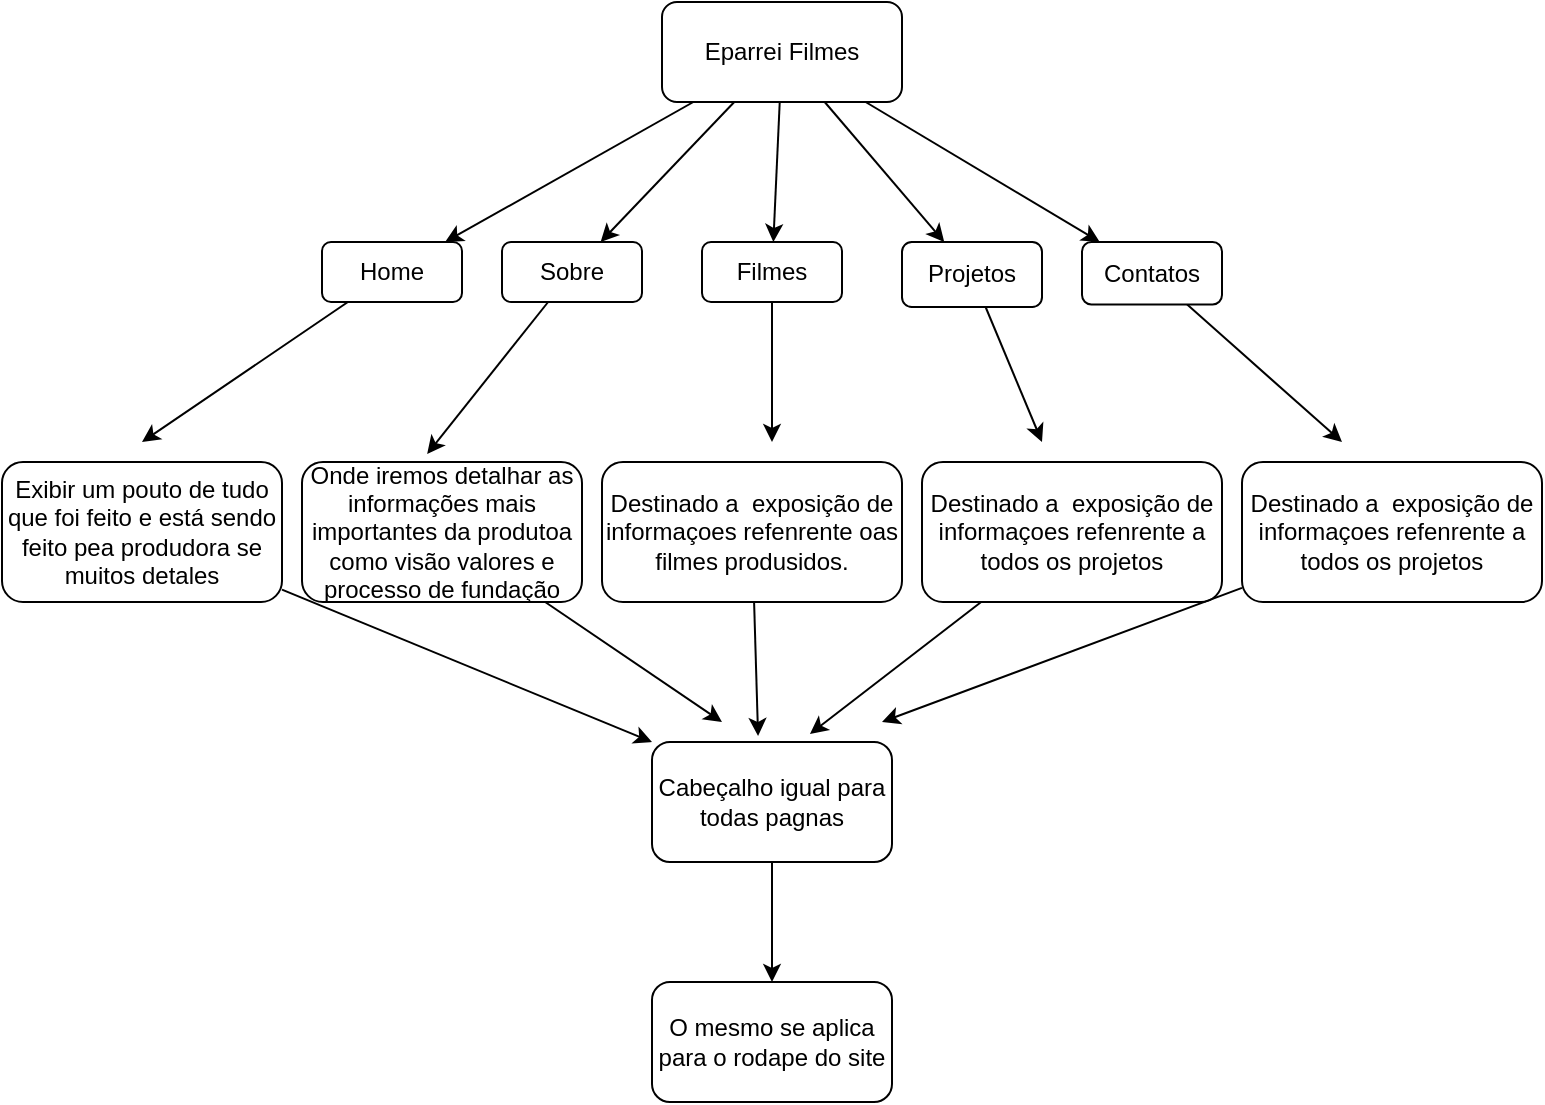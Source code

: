 <mxfile>
    <diagram id="1hgNDqtZspaqGAS7_d9E" name="Página-1">
        <mxGraphModel dx="784" dy="461" grid="1" gridSize="12" guides="1" tooltips="1" connect="1" arrows="1" fold="1" page="1" pageScale="1" pageWidth="827" pageHeight="1169" math="0" shadow="0">
            <root>
                <mxCell id="0"/>
                <mxCell id="1" parent="0"/>
                <mxCell id="10" value="" style="edgeStyle=none;html=1;" edge="1" parent="1" source="2" target="9">
                    <mxGeometry relative="1" as="geometry"/>
                </mxCell>
                <mxCell id="13" value="" style="edgeStyle=none;html=1;" edge="1" parent="1" source="2" target="12">
                    <mxGeometry relative="1" as="geometry"/>
                </mxCell>
                <mxCell id="16" value="" style="edgeStyle=none;html=1;" edge="1" parent="1" source="2" target="15">
                    <mxGeometry relative="1" as="geometry"/>
                </mxCell>
                <mxCell id="19" value="" style="edgeStyle=none;html=1;" edge="1" parent="1" source="2" target="18">
                    <mxGeometry relative="1" as="geometry"/>
                </mxCell>
                <mxCell id="21" value="" style="edgeStyle=none;html=1;" edge="1" parent="1" source="2" target="20">
                    <mxGeometry relative="1" as="geometry"/>
                </mxCell>
                <mxCell id="2" value="Eparrei Filmes" style="rounded=1;whiteSpace=wrap;html=1;" vertex="1" parent="1">
                    <mxGeometry x="340" y="10" width="120" height="50" as="geometry"/>
                </mxCell>
                <mxCell id="37" style="edgeStyle=none;html=1;" edge="1" parent="1" source="9">
                    <mxGeometry relative="1" as="geometry">
                        <mxPoint x="80" y="230" as="targetPoint"/>
                    </mxGeometry>
                </mxCell>
                <mxCell id="9" value="Home" style="whiteSpace=wrap;html=1;rounded=1;" vertex="1" parent="1">
                    <mxGeometry x="170" y="130" width="70" height="30" as="geometry"/>
                </mxCell>
                <mxCell id="27" style="edgeStyle=none;html=1;entryX=0.447;entryY=-0.057;entryDx=0;entryDy=0;entryPerimeter=0;" edge="1" parent="1" source="12" target="38">
                    <mxGeometry relative="1" as="geometry">
                        <mxPoint x="379.97" y="218.74" as="targetPoint"/>
                    </mxGeometry>
                </mxCell>
                <mxCell id="12" value="Sobre" style="whiteSpace=wrap;html=1;rounded=1;" vertex="1" parent="1">
                    <mxGeometry x="260" y="130" width="70" height="30" as="geometry"/>
                </mxCell>
                <mxCell id="28" style="edgeStyle=none;html=1;" edge="1" parent="1" source="15">
                    <mxGeometry relative="1" as="geometry">
                        <mxPoint x="395" y="230" as="targetPoint"/>
                    </mxGeometry>
                </mxCell>
                <mxCell id="15" value="Filmes" style="whiteSpace=wrap;html=1;rounded=1;" vertex="1" parent="1">
                    <mxGeometry x="360" y="130" width="70" height="30" as="geometry"/>
                </mxCell>
                <mxCell id="29" style="edgeStyle=none;html=1;" edge="1" parent="1" source="18">
                    <mxGeometry relative="1" as="geometry">
                        <mxPoint x="530" y="230" as="targetPoint"/>
                    </mxGeometry>
                </mxCell>
                <mxCell id="18" value="Projetos" style="whiteSpace=wrap;html=1;rounded=1;" vertex="1" parent="1">
                    <mxGeometry x="460" y="130" width="70" height="32.5" as="geometry"/>
                </mxCell>
                <mxCell id="30" style="edgeStyle=none;html=1;" edge="1" parent="1" source="20">
                    <mxGeometry relative="1" as="geometry">
                        <mxPoint x="680" y="230" as="targetPoint"/>
                    </mxGeometry>
                </mxCell>
                <mxCell id="20" value="Contatos" style="whiteSpace=wrap;html=1;rounded=1;" vertex="1" parent="1">
                    <mxGeometry x="550" y="130" width="70" height="31.25" as="geometry"/>
                </mxCell>
                <mxCell id="35" value="" style="edgeStyle=none;html=1;" edge="1" parent="1" source="33" target="34">
                    <mxGeometry relative="1" as="geometry"/>
                </mxCell>
                <mxCell id="33" value="Cabeçalho igual para todas pagnas" style="rounded=1;whiteSpace=wrap;html=1;" vertex="1" parent="1">
                    <mxGeometry x="335" y="380" width="120" height="60" as="geometry"/>
                </mxCell>
                <mxCell id="34" value="O mesmo se aplica para o rodape do site" style="whiteSpace=wrap;html=1;rounded=1;" vertex="1" parent="1">
                    <mxGeometry x="335" y="500" width="120" height="60" as="geometry"/>
                </mxCell>
                <mxCell id="43" style="edgeStyle=none;html=1;entryX=0;entryY=0;entryDx=0;entryDy=0;" edge="1" parent="1" source="36" target="33">
                    <mxGeometry relative="1" as="geometry"/>
                </mxCell>
                <mxCell id="36" value="Exibir um pouto de tudo que foi feito e está sendo feito pea produdora se muitos detales" style="rounded=1;whiteSpace=wrap;html=1;" vertex="1" parent="1">
                    <mxGeometry x="10" y="240" width="140" height="70" as="geometry"/>
                </mxCell>
                <mxCell id="44" style="edgeStyle=none;html=1;" edge="1" parent="1" source="38">
                    <mxGeometry relative="1" as="geometry">
                        <mxPoint x="370" y="370" as="targetPoint"/>
                    </mxGeometry>
                </mxCell>
                <mxCell id="38" value="Onde iremos detalhar as informações mais importantes da produtoa como visão valores e processo de fundação" style="rounded=1;whiteSpace=wrap;html=1;" vertex="1" parent="1">
                    <mxGeometry x="160" y="240" width="140" height="70" as="geometry"/>
                </mxCell>
                <mxCell id="45" style="edgeStyle=none;html=1;entryX=0.442;entryY=-0.05;entryDx=0;entryDy=0;entryPerimeter=0;" edge="1" parent="1" source="39" target="33">
                    <mxGeometry relative="1" as="geometry"/>
                </mxCell>
                <mxCell id="39" value="Destinado a&amp;nbsp; exposição de informaçoes refenrente oas filmes produsidos." style="rounded=1;whiteSpace=wrap;html=1;" vertex="1" parent="1">
                    <mxGeometry x="310" y="240" width="150" height="70" as="geometry"/>
                </mxCell>
                <mxCell id="46" style="edgeStyle=none;html=1;entryX=0.658;entryY=-0.067;entryDx=0;entryDy=0;entryPerimeter=0;" edge="1" parent="1" source="40" target="33">
                    <mxGeometry relative="1" as="geometry"/>
                </mxCell>
                <mxCell id="40" value="Destinado a&amp;nbsp; exposição de informaçoes refenrente a todos os projetos" style="rounded=1;whiteSpace=wrap;html=1;" vertex="1" parent="1">
                    <mxGeometry x="470" y="240" width="150" height="70" as="geometry"/>
                </mxCell>
                <mxCell id="47" style="edgeStyle=none;html=1;" edge="1" parent="1" source="41">
                    <mxGeometry relative="1" as="geometry">
                        <mxPoint x="450" y="370" as="targetPoint"/>
                    </mxGeometry>
                </mxCell>
                <mxCell id="41" value="Destinado a&amp;nbsp; exposição de informaçoes refenrente a todos os projetos" style="rounded=1;whiteSpace=wrap;html=1;" vertex="1" parent="1">
                    <mxGeometry x="630" y="240" width="150" height="70" as="geometry"/>
                </mxCell>
            </root>
        </mxGraphModel>
    </diagram>
</mxfile>